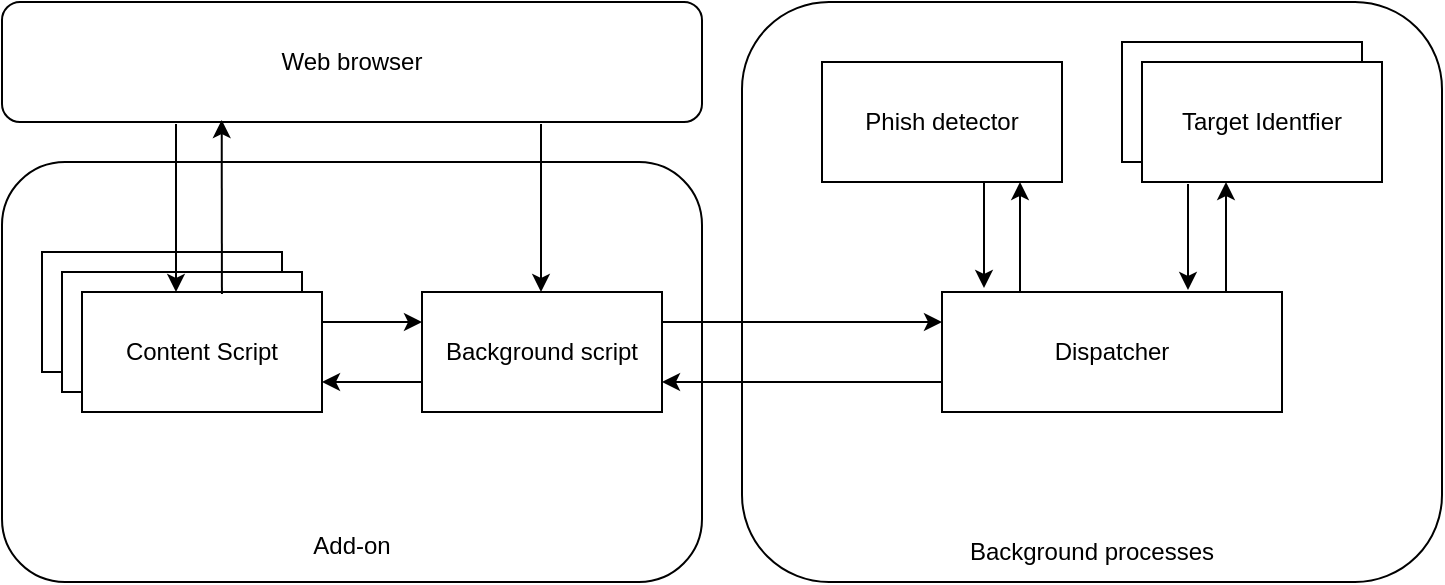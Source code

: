 <mxfile version="11.2.8" type="device" pages="1"><diagram id="6a731a19-8d31-9384-78a2-239565b7b9f0" name="Page-1"><mxGraphModel dx="786" dy="514" grid="1" gridSize="10" guides="1" tooltips="1" connect="1" arrows="1" fold="1" page="1" pageScale="1" pageWidth="827" pageHeight="1169" background="#ffffff" math="0" shadow="0"><root><mxCell id="0"/><mxCell id="1" parent="0"/><mxCell id="X1zM5c3tIIHFI9Gdwkkb-2258" value="Web browser" style="rounded=1;whiteSpace=wrap;html=1;" vertex="1" parent="1"><mxGeometry x="130" y="290" width="350" height="60" as="geometry"/></mxCell><mxCell id="X1zM5c3tIIHFI9Gdwkkb-2259" value="&lt;br&gt;&lt;br&gt;&lt;br&gt;&lt;br&gt;&lt;br&gt;&lt;br&gt;&lt;br&gt;&lt;br&gt;&lt;br&gt;&lt;br&gt;&lt;br&gt;&lt;br&gt;&lt;br&gt;&lt;br&gt;&lt;br&gt;&lt;br&gt;&lt;br&gt;&lt;br&gt;Background processes" style="rounded=1;whiteSpace=wrap;html=1;" vertex="1" parent="1"><mxGeometry x="500" y="290" width="350" height="290" as="geometry"/></mxCell><mxCell id="X1zM5c3tIIHFI9Gdwkkb-2260" value="&lt;br&gt;&lt;br&gt;&lt;br&gt;&lt;br&gt;&lt;br&gt;&lt;br&gt;&lt;br&gt;&lt;br&gt;&lt;br&gt;&lt;br&gt;&lt;br&gt;&lt;br&gt;Add-on" style="rounded=1;whiteSpace=wrap;html=1;" vertex="1" parent="1"><mxGeometry x="130" y="370" width="350" height="210" as="geometry"/></mxCell><mxCell id="X1zM5c3tIIHFI9Gdwkkb-2261" value="" style="rounded=0;whiteSpace=wrap;html=1;" vertex="1" parent="1"><mxGeometry x="150" y="415" width="120" height="60" as="geometry"/></mxCell><mxCell id="X1zM5c3tIIHFI9Gdwkkb-2262" value="" style="rounded=0;whiteSpace=wrap;html=1;" vertex="1" parent="1"><mxGeometry x="160" y="425" width="120" height="60" as="geometry"/></mxCell><mxCell id="X1zM5c3tIIHFI9Gdwkkb-2263" value="Content Script" style="rounded=0;whiteSpace=wrap;html=1;" vertex="1" parent="1"><mxGeometry x="170" y="435" width="120" height="60" as="geometry"/></mxCell><mxCell id="X1zM5c3tIIHFI9Gdwkkb-2264" value="Background script" style="rounded=0;whiteSpace=wrap;html=1;" vertex="1" parent="1"><mxGeometry x="340" y="435" width="120" height="60" as="geometry"/></mxCell><mxCell id="X1zM5c3tIIHFI9Gdwkkb-2265" value="Phish detector" style="rounded=0;whiteSpace=wrap;html=1;" vertex="1" parent="1"><mxGeometry x="540" y="320" width="120" height="60" as="geometry"/></mxCell><mxCell id="X1zM5c3tIIHFI9Gdwkkb-2266" value="" style="rounded=0;whiteSpace=wrap;html=1;" vertex="1" parent="1"><mxGeometry x="690" y="310" width="120" height="60" as="geometry"/></mxCell><mxCell id="X1zM5c3tIIHFI9Gdwkkb-2269" value="Target Identfier" style="rounded=0;whiteSpace=wrap;html=1;" vertex="1" parent="1"><mxGeometry x="700" y="320" width="120" height="60" as="geometry"/></mxCell><mxCell id="X1zM5c3tIIHFI9Gdwkkb-2271" value="" style="endArrow=classic;html=1;" edge="1" parent="1"><mxGeometry width="50" height="50" relative="1" as="geometry"><mxPoint x="217" y="351" as="sourcePoint"/><mxPoint x="217" y="435" as="targetPoint"/></mxGeometry></mxCell><mxCell id="X1zM5c3tIIHFI9Gdwkkb-2272" value="" style="endArrow=classic;html=1;entryX=0.331;entryY=1.017;entryDx=0;entryDy=0;entryPerimeter=0;exitX=0.633;exitY=0;exitDx=0;exitDy=0;exitPerimeter=0;" edge="1" parent="1"><mxGeometry width="50" height="50" relative="1" as="geometry"><mxPoint x="239.96" y="436" as="sourcePoint"/><mxPoint x="239.85" y="349.02" as="targetPoint"/></mxGeometry></mxCell><mxCell id="X1zM5c3tIIHFI9Gdwkkb-2273" value="" style="endArrow=classic;html=1;exitX=1;exitY=0.25;exitDx=0;exitDy=0;entryX=0;entryY=0.25;entryDx=0;entryDy=0;" edge="1" parent="1" source="X1zM5c3tIIHFI9Gdwkkb-2263" target="X1zM5c3tIIHFI9Gdwkkb-2264"><mxGeometry width="50" height="50" relative="1" as="geometry"><mxPoint x="130" y="650" as="sourcePoint"/><mxPoint x="180" y="600" as="targetPoint"/></mxGeometry></mxCell><mxCell id="X1zM5c3tIIHFI9Gdwkkb-2274" value="" style="endArrow=classic;html=1;" edge="1" parent="1"><mxGeometry width="50" height="50" relative="1" as="geometry"><mxPoint x="399.5" y="351" as="sourcePoint"/><mxPoint x="399.5" y="435" as="targetPoint"/></mxGeometry></mxCell><mxCell id="X1zM5c3tIIHFI9Gdwkkb-2275" value="" style="endArrow=classic;html=1;exitX=0;exitY=0.75;exitDx=0;exitDy=0;entryX=1;entryY=0.75;entryDx=0;entryDy=0;" edge="1" parent="1" source="X1zM5c3tIIHFI9Gdwkkb-2264" target="X1zM5c3tIIHFI9Gdwkkb-2263"><mxGeometry width="50" height="50" relative="1" as="geometry"><mxPoint x="300" y="460" as="sourcePoint"/><mxPoint x="350" y="460" as="targetPoint"/></mxGeometry></mxCell><mxCell id="X1zM5c3tIIHFI9Gdwkkb-2276" value="" style="endArrow=classic;html=1;exitX=1;exitY=0.25;exitDx=0;exitDy=0;entryX=0;entryY=0.25;entryDx=0;entryDy=0;" edge="1" parent="1" source="X1zM5c3tIIHFI9Gdwkkb-2264" target="X1zM5c3tIIHFI9Gdwkkb-2278"><mxGeometry width="50" height="50" relative="1" as="geometry"><mxPoint x="310" y="470" as="sourcePoint"/><mxPoint x="600" y="450" as="targetPoint"/></mxGeometry></mxCell><mxCell id="X1zM5c3tIIHFI9Gdwkkb-2277" value="" style="endArrow=classic;html=1;entryX=1;entryY=0.75;entryDx=0;entryDy=0;exitX=0;exitY=0.75;exitDx=0;exitDy=0;" edge="1" parent="1" source="X1zM5c3tIIHFI9Gdwkkb-2278" target="X1zM5c3tIIHFI9Gdwkkb-2264"><mxGeometry width="50" height="50" relative="1" as="geometry"><mxPoint x="465" y="478" as="sourcePoint"/><mxPoint x="615" y="471.75" as="targetPoint"/></mxGeometry></mxCell><mxCell id="X1zM5c3tIIHFI9Gdwkkb-2278" value="Dispatcher" style="rounded=0;whiteSpace=wrap;html=1;" vertex="1" parent="1"><mxGeometry x="600" y="435" width="170" height="60" as="geometry"/></mxCell><mxCell id="X1zM5c3tIIHFI9Gdwkkb-2280" value="" style="endArrow=classic;html=1;" edge="1" parent="1"><mxGeometry width="50" height="50" relative="1" as="geometry"><mxPoint x="621" y="380" as="sourcePoint"/><mxPoint x="621" y="433" as="targetPoint"/></mxGeometry></mxCell><mxCell id="X1zM5c3tIIHFI9Gdwkkb-2283" value="" style="endArrow=classic;html=1;" edge="1" parent="1"><mxGeometry width="50" height="50" relative="1" as="geometry"><mxPoint x="639" y="435" as="sourcePoint"/><mxPoint x="639" y="380" as="targetPoint"/></mxGeometry></mxCell><mxCell id="X1zM5c3tIIHFI9Gdwkkb-2284" value="" style="endArrow=classic;html=1;" edge="1" parent="1"><mxGeometry width="50" height="50" relative="1" as="geometry"><mxPoint x="742" y="435" as="sourcePoint"/><mxPoint x="742" y="380" as="targetPoint"/></mxGeometry></mxCell><mxCell id="X1zM5c3tIIHFI9Gdwkkb-2285" value="" style="endArrow=classic;html=1;" edge="1" parent="1"><mxGeometry width="50" height="50" relative="1" as="geometry"><mxPoint x="723" y="381" as="sourcePoint"/><mxPoint x="723" y="434" as="targetPoint"/></mxGeometry></mxCell></root></mxGraphModel></diagram></mxfile>